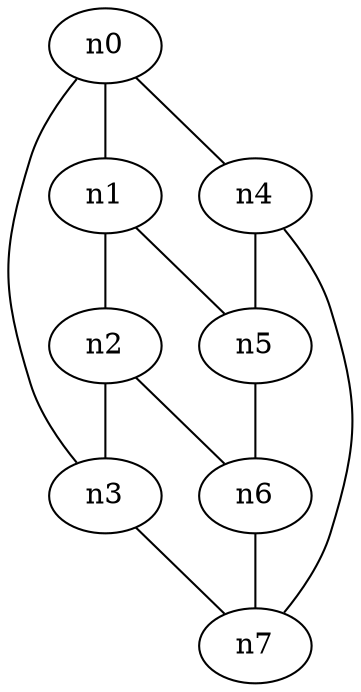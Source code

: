 graph cube {
  n0[ pos="16, 38" ];
  n1[ pos="23, 21" ];
  n2[ pos="38, 14" ];
  n3[ pos="32, 32" ];
  n4[ pos="1, 25" ];
  n5[ pos="7, 8" ];
  n6[ pos="24, 2" ];
  n7[ pos="16, 20" ];
  n0 -- n4;
  n0 -- n1;
  n0 -- n3;
  n1 -- n5;
  n1 -- n2;
  n2 -- n3;
  n2 -- n6;
  n3 -- n7;
  n4 -- n7;
  n4 -- n5;
  n5 -- n6;
  n6 -- n7;
}
